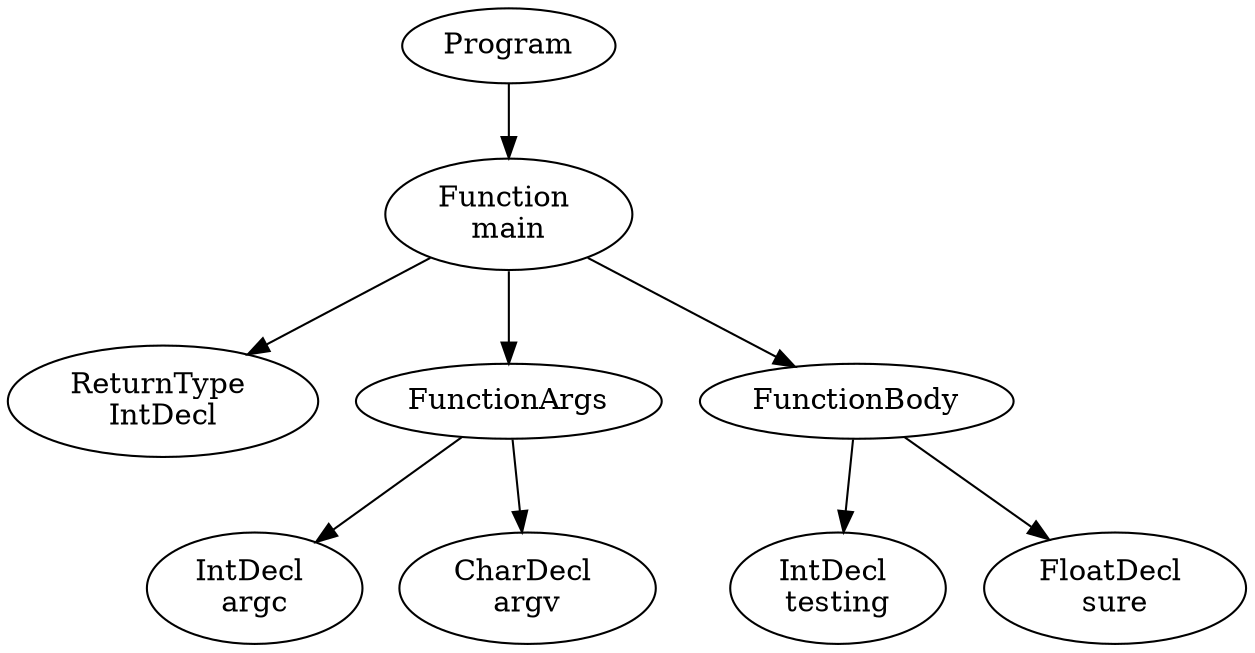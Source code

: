 digraph AST {
1 [label="Program"];
2 [label="Function \nmain"];
3 [label="ReturnType \nIntDecl"];
4 [label="FunctionArgs"];
5 [label="IntDecl \nargc"];
6 [label="CharDecl \nargv"];
4 -> 5;
4 -> 6;
7 [label="FunctionBody"];
8 [label="IntDecl \ntesting"];
9 [label="FloatDecl \nsure"];
7 -> 8;
7 -> 9;
2 -> 3;
2 -> 4;
2 -> 7;
1 -> 2;
}